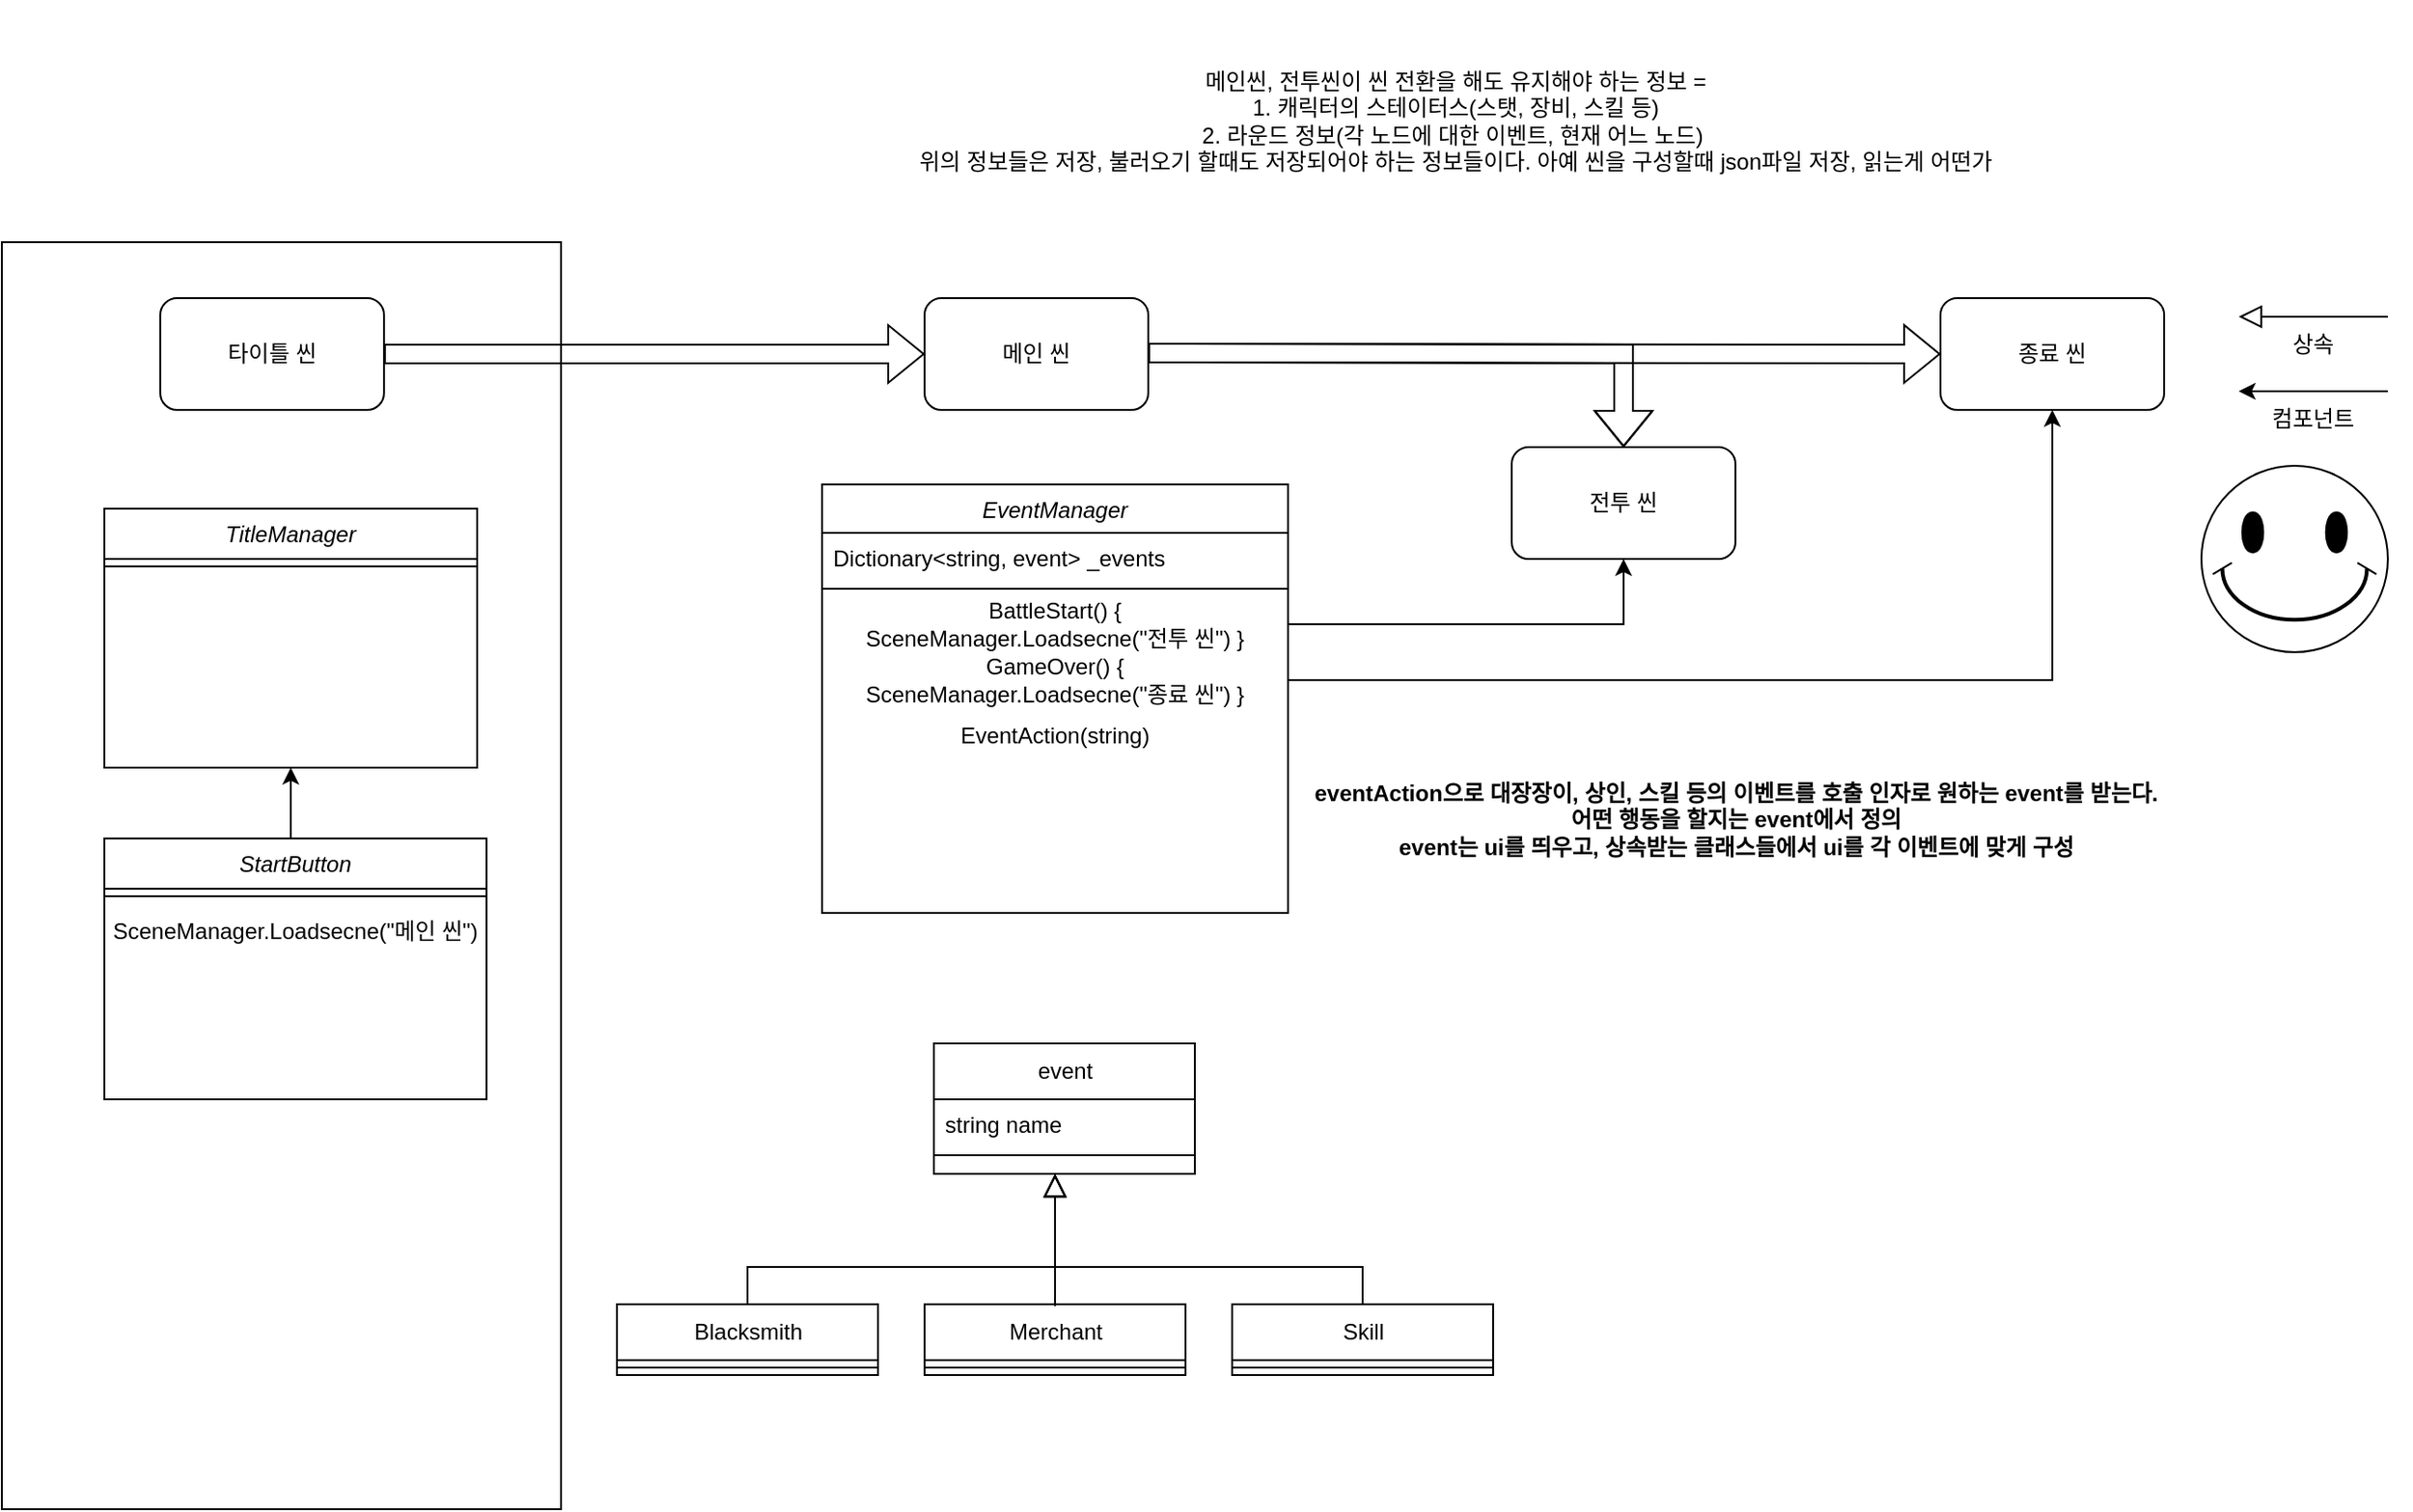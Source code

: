 <mxfile version="21.2.1" type="github">
  <diagram id="C5RBs43oDa-KdzZeNtuy" name="Page-1">
    <mxGraphModel dx="2629" dy="2100" grid="1" gridSize="10" guides="1" tooltips="1" connect="1" arrows="1" fold="1" page="1" pageScale="1" pageWidth="827" pageHeight="1169" math="0" shadow="0">
      <root>
        <mxCell id="WIyWlLk6GJQsqaUBKTNV-0" />
        <mxCell id="WIyWlLk6GJQsqaUBKTNV-1" parent="WIyWlLk6GJQsqaUBKTNV-0" />
        <mxCell id="Y8M9MO8NN97qPmSPEtLH-23" value="" style="rounded=0;whiteSpace=wrap;html=1;fontFamily=Helvetica;fontSize=12;fontColor=default;fillColor=none;gradientColor=none;" parent="WIyWlLk6GJQsqaUBKTNV-1" vertex="1">
          <mxGeometry x="-800" y="-960" width="300" height="680" as="geometry" />
        </mxCell>
        <mxCell id="zkfFHV4jXpPFQw0GAbJ--0" value="EventManager" style="swimlane;fontStyle=2;align=center;verticalAlign=top;childLayout=stackLayout;horizontal=1;startSize=26;horizontalStack=0;resizeParent=1;resizeLast=0;collapsible=1;marginBottom=0;rounded=0;shadow=0;strokeWidth=1;" parent="WIyWlLk6GJQsqaUBKTNV-1" vertex="1">
          <mxGeometry x="-360" y="-830" width="250" height="230" as="geometry">
            <mxRectangle x="230" y="140" width="160" height="26" as="alternateBounds" />
          </mxGeometry>
        </mxCell>
        <mxCell id="zkfFHV4jXpPFQw0GAbJ--7" value="Dictionary&lt;string, event&gt; _events" style="text;align=left;verticalAlign=top;spacingLeft=4;spacingRight=4;overflow=hidden;rotatable=0;points=[[0,0.5],[1,0.5]];portConstraint=eastwest;" parent="zkfFHV4jXpPFQw0GAbJ--0" vertex="1">
          <mxGeometry y="26" width="250" height="26" as="geometry" />
        </mxCell>
        <mxCell id="zkfFHV4jXpPFQw0GAbJ--4" value="" style="line;html=1;strokeWidth=1;align=left;verticalAlign=middle;spacingTop=-1;spacingLeft=3;spacingRight=3;rotatable=0;labelPosition=right;points=[];portConstraint=eastwest;" parent="zkfFHV4jXpPFQw0GAbJ--0" vertex="1">
          <mxGeometry y="52" width="250" height="8" as="geometry" />
        </mxCell>
        <mxCell id="Y8M9MO8NN97qPmSPEtLH-46" value="BattleStart() {&lt;br&gt;SceneManager.Loadsecne(&quot;전투 씬&quot;) }" style="text;html=1;strokeColor=none;fillColor=none;align=center;verticalAlign=middle;whiteSpace=wrap;rounded=0;" parent="zkfFHV4jXpPFQw0GAbJ--0" vertex="1">
          <mxGeometry y="60" width="250" height="30" as="geometry" />
        </mxCell>
        <mxCell id="Y8M9MO8NN97qPmSPEtLH-48" value="GameOver() {&lt;br&gt;SceneManager.Loadsecne(&quot;종료 씬&quot;) }" style="text;html=1;strokeColor=none;fillColor=none;align=center;verticalAlign=middle;whiteSpace=wrap;rounded=0;" parent="zkfFHV4jXpPFQw0GAbJ--0" vertex="1">
          <mxGeometry y="90" width="250" height="30" as="geometry" />
        </mxCell>
        <mxCell id="Y8M9MO8NN97qPmSPEtLH-54" value="EventAction(string)" style="text;html=1;strokeColor=none;fillColor=none;align=center;verticalAlign=middle;whiteSpace=wrap;rounded=0;" parent="zkfFHV4jXpPFQw0GAbJ--0" vertex="1">
          <mxGeometry y="120" width="250" height="30" as="geometry" />
        </mxCell>
        <mxCell id="Y8M9MO8NN97qPmSPEtLH-1" value="" style="rounded=1;whiteSpace=wrap;html=1;" parent="WIyWlLk6GJQsqaUBKTNV-1" vertex="1">
          <mxGeometry x="-715" y="-930" width="120" height="60" as="geometry" />
        </mxCell>
        <mxCell id="Y8M9MO8NN97qPmSPEtLH-2" value="타이틀 씬" style="text;html=1;strokeColor=none;fillColor=none;align=center;verticalAlign=middle;whiteSpace=wrap;rounded=0;" parent="WIyWlLk6GJQsqaUBKTNV-1" vertex="1">
          <mxGeometry x="-715" y="-930" width="120" height="60" as="geometry" />
        </mxCell>
        <mxCell id="Y8M9MO8NN97qPmSPEtLH-5" value="" style="rounded=1;whiteSpace=wrap;html=1;" parent="WIyWlLk6GJQsqaUBKTNV-1" vertex="1">
          <mxGeometry x="-305" y="-930" width="120" height="60" as="geometry" />
        </mxCell>
        <mxCell id="Y8M9MO8NN97qPmSPEtLH-6" value="메인 씬" style="text;html=1;strokeColor=none;fillColor=none;align=center;verticalAlign=middle;whiteSpace=wrap;rounded=0;" parent="WIyWlLk6GJQsqaUBKTNV-1" vertex="1">
          <mxGeometry x="-305" y="-930" width="120" height="60" as="geometry" />
        </mxCell>
        <mxCell id="Y8M9MO8NN97qPmSPEtLH-7" value="" style="rounded=1;whiteSpace=wrap;html=1;" parent="WIyWlLk6GJQsqaUBKTNV-1" vertex="1">
          <mxGeometry x="240" y="-930" width="120" height="60" as="geometry" />
        </mxCell>
        <mxCell id="Y8M9MO8NN97qPmSPEtLH-8" value="종료 씬" style="text;html=1;strokeColor=none;fillColor=none;align=center;verticalAlign=middle;whiteSpace=wrap;rounded=0;" parent="WIyWlLk6GJQsqaUBKTNV-1" vertex="1">
          <mxGeometry x="240" y="-930" width="120" height="60" as="geometry" />
        </mxCell>
        <mxCell id="Y8M9MO8NN97qPmSPEtLH-9" value="" style="rounded=1;whiteSpace=wrap;html=1;" parent="WIyWlLk6GJQsqaUBKTNV-1" vertex="1">
          <mxGeometry x="10" y="-850" width="120" height="60" as="geometry" />
        </mxCell>
        <mxCell id="Y8M9MO8NN97qPmSPEtLH-10" value="전투 씬" style="text;html=1;strokeColor=none;fillColor=none;align=center;verticalAlign=middle;whiteSpace=wrap;rounded=0;" parent="WIyWlLk6GJQsqaUBKTNV-1" vertex="1">
          <mxGeometry x="10" y="-850" width="120" height="60" as="geometry" />
        </mxCell>
        <mxCell id="Y8M9MO8NN97qPmSPEtLH-14" value="TitleManager" style="swimlane;fontStyle=2;align=center;verticalAlign=top;childLayout=stackLayout;horizontal=1;startSize=27;horizontalStack=0;resizeParent=1;resizeLast=0;collapsible=1;marginBottom=0;rounded=0;shadow=0;strokeWidth=1;" parent="WIyWlLk6GJQsqaUBKTNV-1" vertex="1">
          <mxGeometry x="-745" y="-817" width="200" height="139" as="geometry">
            <mxRectangle x="230" y="140" width="160" height="26" as="alternateBounds" />
          </mxGeometry>
        </mxCell>
        <mxCell id="Y8M9MO8NN97qPmSPEtLH-18" value="" style="line;html=1;strokeWidth=1;align=left;verticalAlign=middle;spacingTop=-1;spacingLeft=3;spacingRight=3;rotatable=0;labelPosition=right;points=[];portConstraint=eastwest;" parent="Y8M9MO8NN97qPmSPEtLH-14" vertex="1">
          <mxGeometry y="27" width="200" height="8" as="geometry" />
        </mxCell>
        <mxCell id="Y8M9MO8NN97qPmSPEtLH-31" style="edgeStyle=orthogonalEdgeStyle;rounded=0;orthogonalLoop=1;jettySize=auto;html=1;exitX=0.5;exitY=0;exitDx=0;exitDy=0;entryX=0.5;entryY=1;entryDx=0;entryDy=0;fontFamily=Helvetica;fontSize=12;fontColor=default;" parent="WIyWlLk6GJQsqaUBKTNV-1" source="Y8M9MO8NN97qPmSPEtLH-28" target="Y8M9MO8NN97qPmSPEtLH-14" edge="1">
          <mxGeometry relative="1" as="geometry" />
        </mxCell>
        <mxCell id="Y8M9MO8NN97qPmSPEtLH-28" value="StartButton" style="swimlane;fontStyle=2;align=center;verticalAlign=top;childLayout=stackLayout;horizontal=1;startSize=27;horizontalStack=0;resizeParent=1;resizeLast=0;collapsible=1;marginBottom=0;rounded=0;shadow=0;strokeWidth=1;" parent="WIyWlLk6GJQsqaUBKTNV-1" vertex="1">
          <mxGeometry x="-745" y="-640" width="205" height="140" as="geometry">
            <mxRectangle x="230" y="140" width="160" height="26" as="alternateBounds" />
          </mxGeometry>
        </mxCell>
        <mxCell id="Y8M9MO8NN97qPmSPEtLH-29" value="" style="line;html=1;strokeWidth=1;align=left;verticalAlign=middle;spacingTop=-1;spacingLeft=3;spacingRight=3;rotatable=0;labelPosition=right;points=[];portConstraint=eastwest;" parent="Y8M9MO8NN97qPmSPEtLH-28" vertex="1">
          <mxGeometry y="27" width="205" height="8" as="geometry" />
        </mxCell>
        <mxCell id="Y8M9MO8NN97qPmSPEtLH-30" value="SceneManager.Loadsecne(&quot;메인 씬&quot;)" style="text;html=1;strokeColor=none;fillColor=none;align=center;verticalAlign=middle;whiteSpace=wrap;rounded=0;" parent="Y8M9MO8NN97qPmSPEtLH-28" vertex="1">
          <mxGeometry y="35" width="205" height="30" as="geometry" />
        </mxCell>
        <mxCell id="Y8M9MO8NN97qPmSPEtLH-32" style="edgeStyle=orthogonalEdgeStyle;rounded=0;orthogonalLoop=1;jettySize=auto;html=1;" parent="WIyWlLk6GJQsqaUBKTNV-1" edge="1">
          <mxGeometry relative="1" as="geometry">
            <mxPoint x="480" y="-880" as="sourcePoint" />
            <mxPoint x="400" y="-880" as="targetPoint" />
          </mxGeometry>
        </mxCell>
        <mxCell id="Y8M9MO8NN97qPmSPEtLH-33" value="" style="endArrow=block;endSize=10;endFill=0;shadow=0;strokeWidth=1;rounded=0;edgeStyle=elbowEdgeStyle;elbow=vertical;" parent="WIyWlLk6GJQsqaUBKTNV-1" edge="1">
          <mxGeometry width="160" relative="1" as="geometry">
            <mxPoint x="480" y="-920" as="sourcePoint" />
            <mxPoint x="400" y="-920" as="targetPoint" />
          </mxGeometry>
        </mxCell>
        <mxCell id="Y8M9MO8NN97qPmSPEtLH-34" value="컴포넌트" style="text;html=1;strokeColor=none;fillColor=none;align=center;verticalAlign=middle;whiteSpace=wrap;rounded=0;fontSize=12;fontFamily=Helvetica;fontColor=default;" parent="WIyWlLk6GJQsqaUBKTNV-1" vertex="1">
          <mxGeometry x="400" y="-880" width="80" height="30" as="geometry" />
        </mxCell>
        <mxCell id="Y8M9MO8NN97qPmSPEtLH-35" value="상속" style="text;html=1;strokeColor=none;fillColor=none;align=center;verticalAlign=middle;whiteSpace=wrap;rounded=0;fontSize=12;fontFamily=Helvetica;fontColor=default;" parent="WIyWlLk6GJQsqaUBKTNV-1" vertex="1">
          <mxGeometry x="400" y="-920" width="80" height="30" as="geometry" />
        </mxCell>
        <mxCell id="Y8M9MO8NN97qPmSPEtLH-37" value="" style="shape=flexArrow;endArrow=classic;html=1;rounded=0;fontFamily=Helvetica;fontSize=12;fontColor=default;" parent="WIyWlLk6GJQsqaUBKTNV-1" target="Y8M9MO8NN97qPmSPEtLH-6" edge="1">
          <mxGeometry width="50" height="50" relative="1" as="geometry">
            <mxPoint x="-595" y="-900" as="sourcePoint" />
            <mxPoint x="-545" y="-950" as="targetPoint" />
            <Array as="points" />
          </mxGeometry>
        </mxCell>
        <mxCell id="Y8M9MO8NN97qPmSPEtLH-38" value="" style="shape=flexArrow;endArrow=classic;html=1;rounded=0;fontFamily=Helvetica;fontSize=12;fontColor=default;entryX=0;entryY=0.5;entryDx=0;entryDy=0;" parent="WIyWlLk6GJQsqaUBKTNV-1" target="Y8M9MO8NN97qPmSPEtLH-8" edge="1">
          <mxGeometry width="50" height="50" relative="1" as="geometry">
            <mxPoint x="-185" y="-900.5" as="sourcePoint" />
            <mxPoint x="105" y="-900.5" as="targetPoint" />
            <Array as="points" />
          </mxGeometry>
        </mxCell>
        <mxCell id="Y8M9MO8NN97qPmSPEtLH-42" value="" style="shape=flexArrow;endArrow=classic;html=1;rounded=0;fontFamily=Helvetica;fontSize=12;fontColor=default;entryX=0.5;entryY=0;entryDx=0;entryDy=0;" parent="WIyWlLk6GJQsqaUBKTNV-1" target="Y8M9MO8NN97qPmSPEtLH-10" edge="1">
          <mxGeometry width="50" height="50" relative="1" as="geometry">
            <mxPoint x="-185" y="-900.5" as="sourcePoint" />
            <mxPoint x="595" y="-900" as="targetPoint" />
            <Array as="points">
              <mxPoint x="70" y="-900" />
            </Array>
          </mxGeometry>
        </mxCell>
        <mxCell id="Y8M9MO8NN97qPmSPEtLH-59" value="event" style="swimlane;fontStyle=0;childLayout=stackLayout;horizontal=1;startSize=30;fillColor=none;horizontalStack=0;resizeParent=1;resizeParentMax=0;resizeLast=0;collapsible=1;marginBottom=0;html=1;rounded=0;fontFamily=Helvetica;fontSize=12;fontColor=default;" parent="WIyWlLk6GJQsqaUBKTNV-1" vertex="1">
          <mxGeometry x="-300" y="-530" width="140" height="70" as="geometry">
            <mxRectangle x="-360" y="-500" width="70" height="30" as="alternateBounds" />
          </mxGeometry>
        </mxCell>
        <mxCell id="Y8M9MO8NN97qPmSPEtLH-60" value="string name" style="text;strokeColor=none;fillColor=none;align=left;verticalAlign=top;spacingLeft=4;spacingRight=4;overflow=hidden;rotatable=0;points=[[0,0.5],[1,0.5]];portConstraint=eastwest;whiteSpace=wrap;html=1;fontSize=12;fontFamily=Helvetica;fontColor=default;" parent="Y8M9MO8NN97qPmSPEtLH-59" vertex="1">
          <mxGeometry y="30" width="140" height="26" as="geometry" />
        </mxCell>
        <mxCell id="EGVbobSlY5kvLiHjOKlU-16" value="" style="line;html=1;strokeWidth=1;align=left;verticalAlign=middle;spacingTop=-1;spacingLeft=3;spacingRight=3;rotatable=0;labelPosition=right;points=[];portConstraint=eastwest;" parent="Y8M9MO8NN97qPmSPEtLH-59" vertex="1">
          <mxGeometry y="56" width="140" height="8" as="geometry" />
        </mxCell>
        <mxCell id="Y8M9MO8NN97qPmSPEtLH-62" value="Item 3" style="text;strokeColor=none;fillColor=none;align=left;verticalAlign=top;spacingLeft=4;spacingRight=4;overflow=hidden;rotatable=0;points=[[0,0.5],[1,0.5]];portConstraint=eastwest;whiteSpace=wrap;html=1;fontSize=12;fontFamily=Helvetica;fontColor=default;" parent="Y8M9MO8NN97qPmSPEtLH-59" vertex="1">
          <mxGeometry y="64" width="140" height="6" as="geometry" />
        </mxCell>
        <mxCell id="Y8M9MO8NN97qPmSPEtLH-63" value="eventAction으로 대장장이, 상인, 스킬 등의 이벤트를 호출 인자로 원하는 event를 받는다.&lt;br&gt;어떤 행동을 할지는 event에서 정의&lt;br&gt;event는 ui를 띄우고, 상속받는 클래스들에서 ui를 각 이벤트에 맞게 구성" style="text;strokeColor=none;fillColor=none;html=1;fontSize=12;fontStyle=1;verticalAlign=middle;align=center;fontFamily=Helvetica;fontColor=default;" parent="WIyWlLk6GJQsqaUBKTNV-1" vertex="1">
          <mxGeometry x="-110" y="-700" width="480" height="100" as="geometry" />
        </mxCell>
        <mxCell id="EGVbobSlY5kvLiHjOKlU-0" value="메인씬, 전투씬이 씬 전환을 해도 유지해야 하는 정보 = &lt;br&gt;1. 캐릭터의 스테이터스(스탯, 장비, 스킬 등)&lt;br&gt;2. 라운드 정보(각 노드에 대한 이벤트, 현재 어느 노드)&amp;nbsp;&lt;br&gt;위의 정보들은 저장, 불러오기 할때도 저장되어야 하는 정보들이다. 아예 씬을 구성할때 json파일 저장, 읽는게 어떤가" style="text;html=1;strokeColor=none;fillColor=none;align=center;verticalAlign=middle;whiteSpace=wrap;rounded=0;" parent="WIyWlLk6GJQsqaUBKTNV-1" vertex="1">
          <mxGeometry x="-320" y="-1090" width="600" height="130" as="geometry" />
        </mxCell>
        <mxCell id="EGVbobSlY5kvLiHjOKlU-17" value="" style="endArrow=block;endSize=10;endFill=0;shadow=0;strokeWidth=1;rounded=0;edgeStyle=elbowEdgeStyle;elbow=vertical;exitX=0.5;exitY=0;exitDx=0;exitDy=0;entryX=0.464;entryY=1.026;entryDx=0;entryDy=0;entryPerimeter=0;" parent="WIyWlLk6GJQsqaUBKTNV-1" source="EGVbobSlY5kvLiHjOKlU-18" target="Y8M9MO8NN97qPmSPEtLH-62" edge="1">
          <mxGeometry width="160" relative="1" as="geometry">
            <mxPoint x="-340" y="-394" as="sourcePoint" />
            <mxPoint x="-260" y="-400" as="targetPoint" />
            <Array as="points">
              <mxPoint x="-290" y="-410" />
            </Array>
          </mxGeometry>
        </mxCell>
        <mxCell id="EGVbobSlY5kvLiHjOKlU-18" value="Blacksmith" style="swimlane;fontStyle=0;childLayout=stackLayout;horizontal=1;startSize=30;fillColor=none;horizontalStack=0;resizeParent=1;resizeParentMax=0;resizeLast=0;collapsible=1;marginBottom=0;html=1;rounded=0;fontFamily=Helvetica;fontSize=12;fontColor=default;" parent="WIyWlLk6GJQsqaUBKTNV-1" vertex="1">
          <mxGeometry x="-470" y="-390" width="140" height="38" as="geometry">
            <mxRectangle x="-360" y="-500" width="70" height="30" as="alternateBounds" />
          </mxGeometry>
        </mxCell>
        <mxCell id="EGVbobSlY5kvLiHjOKlU-20" value="" style="line;html=1;strokeWidth=1;align=left;verticalAlign=middle;spacingTop=-1;spacingLeft=3;spacingRight=3;rotatable=0;labelPosition=right;points=[];portConstraint=eastwest;" parent="EGVbobSlY5kvLiHjOKlU-18" vertex="1">
          <mxGeometry y="30" width="140" height="8" as="geometry" />
        </mxCell>
        <mxCell id="EGVbobSlY5kvLiHjOKlU-23" value="Merchant" style="swimlane;fontStyle=0;childLayout=stackLayout;horizontal=1;startSize=30;fillColor=none;horizontalStack=0;resizeParent=1;resizeParentMax=0;resizeLast=0;collapsible=1;marginBottom=0;html=1;rounded=0;fontFamily=Helvetica;fontSize=12;fontColor=default;" parent="WIyWlLk6GJQsqaUBKTNV-1" vertex="1">
          <mxGeometry x="-305" y="-390" width="140" height="38" as="geometry">
            <mxRectangle x="-360" y="-500" width="70" height="30" as="alternateBounds" />
          </mxGeometry>
        </mxCell>
        <mxCell id="EGVbobSlY5kvLiHjOKlU-25" value="" style="line;html=1;strokeWidth=1;align=left;verticalAlign=middle;spacingTop=-1;spacingLeft=3;spacingRight=3;rotatable=0;labelPosition=right;points=[];portConstraint=eastwest;" parent="EGVbobSlY5kvLiHjOKlU-23" vertex="1">
          <mxGeometry y="30" width="140" height="8" as="geometry" />
        </mxCell>
        <mxCell id="EGVbobSlY5kvLiHjOKlU-34" value="" style="endArrow=block;endSize=10;endFill=0;shadow=0;strokeWidth=1;rounded=0;edgeStyle=elbowEdgeStyle;elbow=vertical;exitX=0.5;exitY=0;exitDx=0;exitDy=0;" parent="WIyWlLk6GJQsqaUBKTNV-1" edge="1">
          <mxGeometry width="160" relative="1" as="geometry">
            <mxPoint x="-235" y="-389" as="sourcePoint" />
            <mxPoint x="-235" y="-460" as="targetPoint" />
            <Array as="points">
              <mxPoint y="-400" />
            </Array>
          </mxGeometry>
        </mxCell>
        <mxCell id="EGVbobSlY5kvLiHjOKlU-35" value="" style="endArrow=block;endSize=10;endFill=0;shadow=0;strokeWidth=1;rounded=0;edgeStyle=elbowEdgeStyle;elbow=vertical;" parent="WIyWlLk6GJQsqaUBKTNV-1" edge="1">
          <mxGeometry width="160" relative="1" as="geometry">
            <mxPoint x="-70" y="-390" as="sourcePoint" />
            <mxPoint x="-235" y="-460" as="targetPoint" />
            <Array as="points">
              <mxPoint x="-290" y="-410" />
            </Array>
          </mxGeometry>
        </mxCell>
        <mxCell id="EGVbobSlY5kvLiHjOKlU-36" value="Skill" style="swimlane;fontStyle=0;childLayout=stackLayout;horizontal=1;startSize=30;fillColor=none;horizontalStack=0;resizeParent=1;resizeParentMax=0;resizeLast=0;collapsible=1;marginBottom=0;html=1;rounded=0;fontFamily=Helvetica;fontSize=12;fontColor=default;" parent="WIyWlLk6GJQsqaUBKTNV-1" vertex="1">
          <mxGeometry x="-140" y="-390" width="140" height="38" as="geometry">
            <mxRectangle x="-360" y="-500" width="70" height="30" as="alternateBounds" />
          </mxGeometry>
        </mxCell>
        <mxCell id="EGVbobSlY5kvLiHjOKlU-38" value="" style="line;html=1;strokeWidth=1;align=left;verticalAlign=middle;spacingTop=-1;spacingLeft=3;spacingRight=3;rotatable=0;labelPosition=right;points=[];portConstraint=eastwest;" parent="EGVbobSlY5kvLiHjOKlU-36" vertex="1">
          <mxGeometry y="30" width="140" height="8" as="geometry" />
        </mxCell>
        <mxCell id="EGVbobSlY5kvLiHjOKlU-40" value="" style="verticalLabelPosition=bottom;verticalAlign=top;html=1;shape=mxgraph.basic.smiley" parent="WIyWlLk6GJQsqaUBKTNV-1" vertex="1">
          <mxGeometry x="380" y="-840" width="100" height="100" as="geometry" />
        </mxCell>
        <mxCell id="EGVbobSlY5kvLiHjOKlU-43" style="edgeStyle=orthogonalEdgeStyle;rounded=0;orthogonalLoop=1;jettySize=auto;html=1;" parent="WIyWlLk6GJQsqaUBKTNV-1" source="Y8M9MO8NN97qPmSPEtLH-46" target="Y8M9MO8NN97qPmSPEtLH-10" edge="1">
          <mxGeometry relative="1" as="geometry" />
        </mxCell>
        <mxCell id="EGVbobSlY5kvLiHjOKlU-44" style="edgeStyle=orthogonalEdgeStyle;rounded=0;orthogonalLoop=1;jettySize=auto;html=1;" parent="WIyWlLk6GJQsqaUBKTNV-1" source="Y8M9MO8NN97qPmSPEtLH-48" target="Y8M9MO8NN97qPmSPEtLH-8" edge="1">
          <mxGeometry relative="1" as="geometry" />
        </mxCell>
      </root>
    </mxGraphModel>
  </diagram>
</mxfile>
